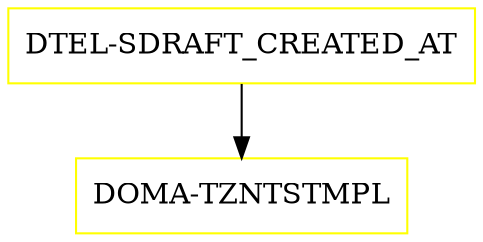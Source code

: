 digraph G {
  "DTEL-SDRAFT_CREATED_AT" [shape=box,color=yellow];
  "DOMA-TZNTSTMPL" [shape=box,color=yellow,URL="./DOMA_TZNTSTMPL.html"];
  "DTEL-SDRAFT_CREATED_AT" -> "DOMA-TZNTSTMPL";
}
